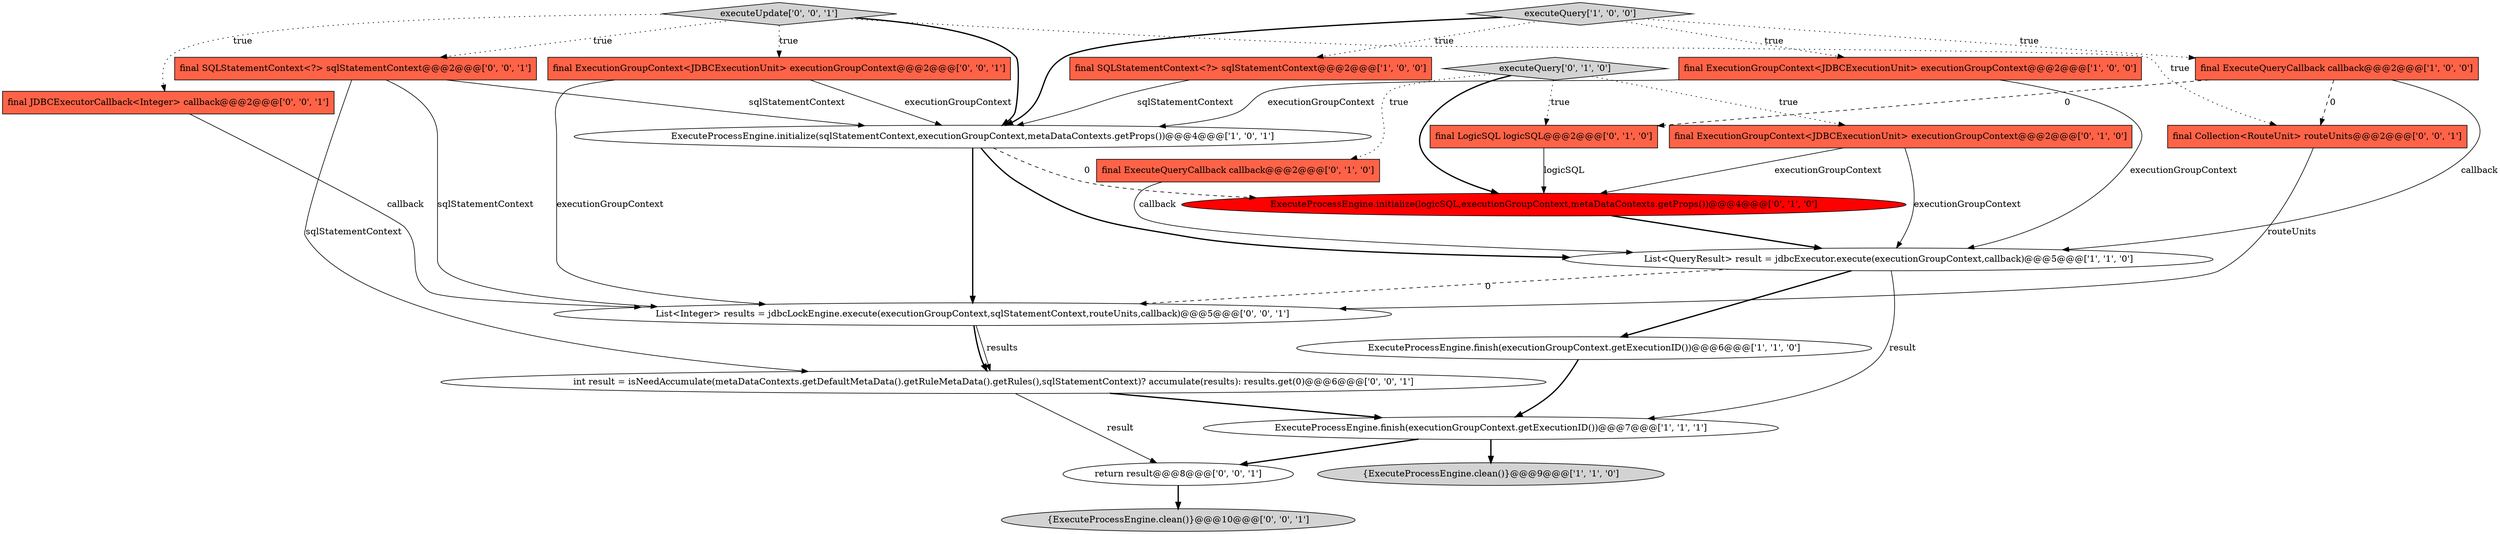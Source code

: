 digraph {
5 [style = filled, label = "{ExecuteProcessEngine.clean()}@@@9@@@['1', '1', '0']", fillcolor = lightgray, shape = ellipse image = "AAA0AAABBB1BBB"];
1 [style = filled, label = "ExecuteProcessEngine.finish(executionGroupContext.getExecutionID())@@@7@@@['1', '1', '1']", fillcolor = white, shape = ellipse image = "AAA0AAABBB1BBB"];
9 [style = filled, label = "final ExecutionGroupContext<JDBCExecutionUnit> executionGroupContext@@@2@@@['0', '1', '0']", fillcolor = tomato, shape = box image = "AAA0AAABBB2BBB"];
2 [style = filled, label = "ExecuteProcessEngine.initialize(sqlStatementContext,executionGroupContext,metaDataContexts.getProps())@@@4@@@['1', '0', '1']", fillcolor = white, shape = ellipse image = "AAA0AAABBB1BBB"];
12 [style = filled, label = "ExecuteProcessEngine.initialize(logicSQL,executionGroupContext,metaDataContexts.getProps())@@@4@@@['0', '1', '0']", fillcolor = red, shape = ellipse image = "AAA1AAABBB2BBB"];
0 [style = filled, label = "final SQLStatementContext<?> sqlStatementContext@@@2@@@['1', '0', '0']", fillcolor = tomato, shape = box image = "AAA0AAABBB1BBB"];
17 [style = filled, label = "List<Integer> results = jdbcLockEngine.execute(executionGroupContext,sqlStatementContext,routeUnits,callback)@@@5@@@['0', '0', '1']", fillcolor = white, shape = ellipse image = "AAA0AAABBB3BBB"];
6 [style = filled, label = "final ExecutionGroupContext<JDBCExecutionUnit> executionGroupContext@@@2@@@['1', '0', '0']", fillcolor = tomato, shape = box image = "AAA0AAABBB1BBB"];
16 [style = filled, label = "final JDBCExecutorCallback<Integer> callback@@@2@@@['0', '0', '1']", fillcolor = tomato, shape = box image = "AAA0AAABBB3BBB"];
11 [style = filled, label = "final LogicSQL logicSQL@@@2@@@['0', '1', '0']", fillcolor = tomato, shape = box image = "AAA1AAABBB2BBB"];
7 [style = filled, label = "List<QueryResult> result = jdbcExecutor.execute(executionGroupContext,callback)@@@5@@@['1', '1', '0']", fillcolor = white, shape = ellipse image = "AAA0AAABBB1BBB"];
13 [style = filled, label = "executeQuery['0', '1', '0']", fillcolor = lightgray, shape = diamond image = "AAA0AAABBB2BBB"];
21 [style = filled, label = "final Collection<RouteUnit> routeUnits@@@2@@@['0', '0', '1']", fillcolor = tomato, shape = box image = "AAA0AAABBB3BBB"];
20 [style = filled, label = "int result = isNeedAccumulate(metaDataContexts.getDefaultMetaData().getRuleMetaData().getRules(),sqlStatementContext)? accumulate(results): results.get(0)@@@6@@@['0', '0', '1']", fillcolor = white, shape = ellipse image = "AAA0AAABBB3BBB"];
3 [style = filled, label = "ExecuteProcessEngine.finish(executionGroupContext.getExecutionID())@@@6@@@['1', '1', '0']", fillcolor = white, shape = ellipse image = "AAA0AAABBB1BBB"];
4 [style = filled, label = "executeQuery['1', '0', '0']", fillcolor = lightgray, shape = diamond image = "AAA0AAABBB1BBB"];
8 [style = filled, label = "final ExecuteQueryCallback callback@@@2@@@['1', '0', '0']", fillcolor = tomato, shape = box image = "AAA1AAABBB1BBB"];
19 [style = filled, label = "return result@@@8@@@['0', '0', '1']", fillcolor = white, shape = ellipse image = "AAA0AAABBB3BBB"];
10 [style = filled, label = "final ExecuteQueryCallback callback@@@2@@@['0', '1', '0']", fillcolor = tomato, shape = box image = "AAA0AAABBB2BBB"];
18 [style = filled, label = "{ExecuteProcessEngine.clean()}@@@10@@@['0', '0', '1']", fillcolor = lightgray, shape = ellipse image = "AAA0AAABBB3BBB"];
22 [style = filled, label = "executeUpdate['0', '0', '1']", fillcolor = lightgray, shape = diamond image = "AAA0AAABBB3BBB"];
14 [style = filled, label = "final ExecutionGroupContext<JDBCExecutionUnit> executionGroupContext@@@2@@@['0', '0', '1']", fillcolor = tomato, shape = box image = "AAA0AAABBB3BBB"];
15 [style = filled, label = "final SQLStatementContext<?> sqlStatementContext@@@2@@@['0', '0', '1']", fillcolor = tomato, shape = box image = "AAA0AAABBB3BBB"];
1->5 [style = bold, label=""];
2->17 [style = bold, label=""];
4->6 [style = dotted, label="true"];
22->21 [style = dotted, label="true"];
21->17 [style = solid, label="routeUnits"];
19->18 [style = bold, label=""];
16->17 [style = solid, label="callback"];
22->2 [style = bold, label=""];
3->1 [style = bold, label=""];
7->17 [style = dashed, label="0"];
0->2 [style = solid, label="sqlStatementContext"];
4->0 [style = dotted, label="true"];
4->8 [style = dotted, label="true"];
15->2 [style = solid, label="sqlStatementContext"];
20->19 [style = solid, label="result"];
4->2 [style = bold, label=""];
20->1 [style = bold, label=""];
8->21 [style = dashed, label="0"];
13->10 [style = dotted, label="true"];
12->7 [style = bold, label=""];
7->3 [style = bold, label=""];
22->14 [style = dotted, label="true"];
14->2 [style = solid, label="executionGroupContext"];
2->12 [style = dashed, label="0"];
14->17 [style = solid, label="executionGroupContext"];
13->12 [style = bold, label=""];
9->7 [style = solid, label="executionGroupContext"];
17->20 [style = solid, label="results"];
6->7 [style = solid, label="executionGroupContext"];
8->7 [style = solid, label="callback"];
15->17 [style = solid, label="sqlStatementContext"];
22->16 [style = dotted, label="true"];
11->12 [style = solid, label="logicSQL"];
13->11 [style = dotted, label="true"];
9->12 [style = solid, label="executionGroupContext"];
2->7 [style = bold, label=""];
10->7 [style = solid, label="callback"];
1->19 [style = bold, label=""];
8->11 [style = dashed, label="0"];
15->20 [style = solid, label="sqlStatementContext"];
22->15 [style = dotted, label="true"];
6->2 [style = solid, label="executionGroupContext"];
7->1 [style = solid, label="result"];
17->20 [style = bold, label=""];
13->9 [style = dotted, label="true"];
}
